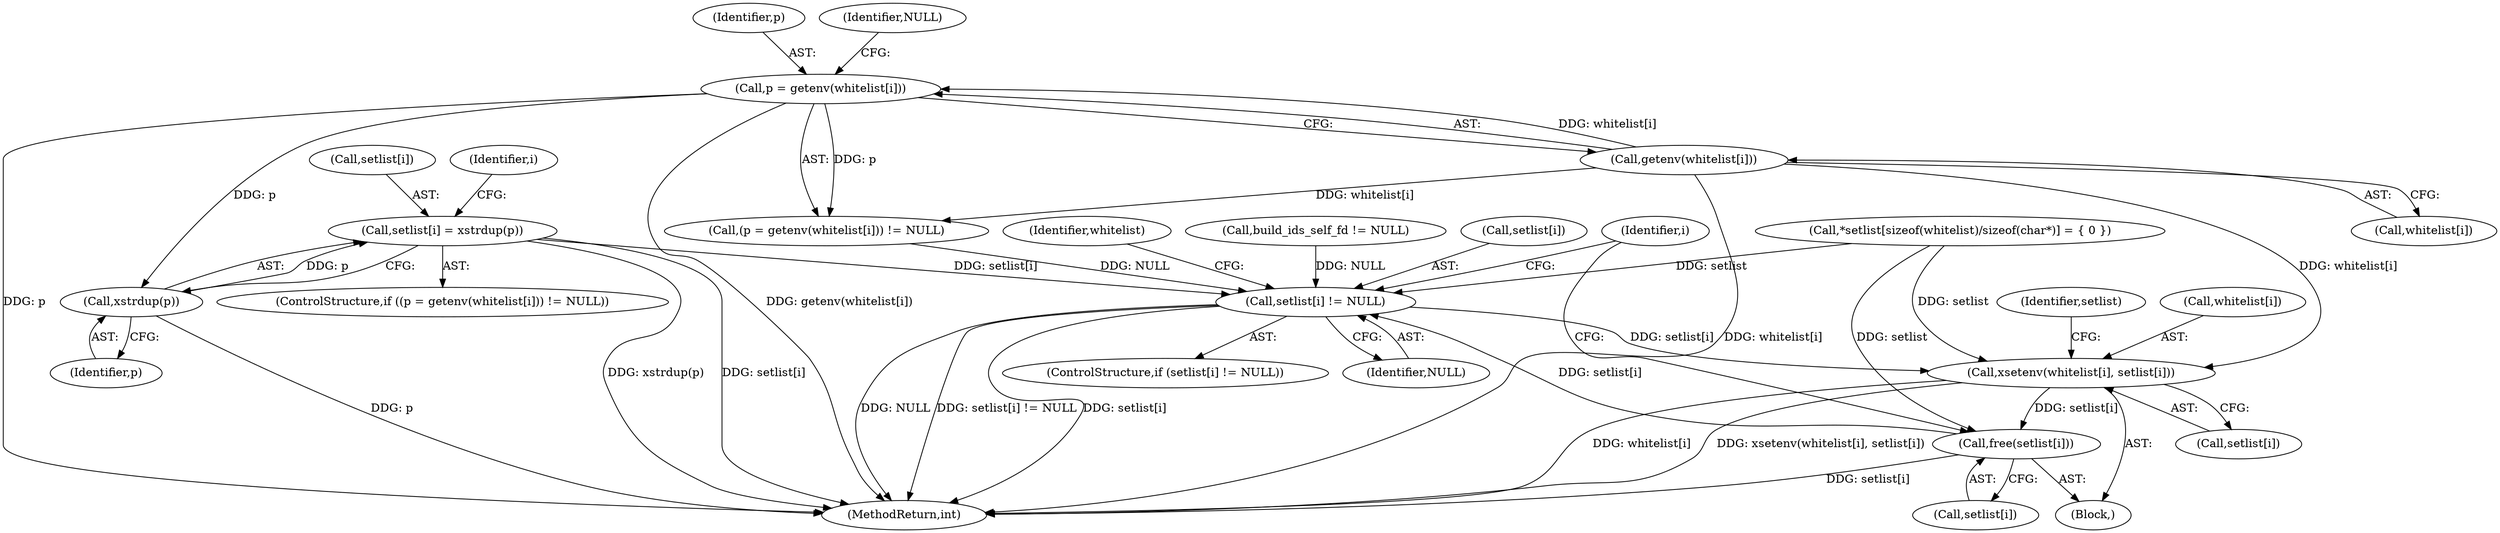 digraph "0_abrt_50ee8130fb4cd4ef1af7682a2c85dd99cb99424e@API" {
"1000393" [label="(Call,setlist[i] = xstrdup(p))"];
"1000397" [label="(Call,xstrdup(p))"];
"1000386" [label="(Call,p = getenv(whitelist[i]))"];
"1000388" [label="(Call,getenv(whitelist[i]))"];
"1000411" [label="(Call,setlist[i] != NULL)"];
"1000417" [label="(Call,xsetenv(whitelist[i], setlist[i]))"];
"1000424" [label="(Call,free(setlist[i]))"];
"1000368" [label="(Call,*setlist[sizeof(whitelist)/sizeof(char*)] = { 0 })"];
"1000416" [label="(Block,)"];
"1000387" [label="(Identifier,p)"];
"1000426" [label="(Identifier,setlist)"];
"1000394" [label="(Call,setlist[i])"];
"1000409" [label="(Identifier,i)"];
"1000398" [label="(Identifier,p)"];
"1000397" [label="(Call,xstrdup(p))"];
"1000389" [label="(Call,whitelist[i])"];
"1000419" [label="(Identifier,whitelist)"];
"1000411" [label="(Call,setlist[i] != NULL)"];
"1000383" [label="(Identifier,i)"];
"1000410" [label="(ControlStructure,if (setlist[i] != NULL))"];
"1000388" [label="(Call,getenv(whitelist[i]))"];
"1000425" [label="(Call,setlist[i])"];
"1000424" [label="(Call,free(setlist[i]))"];
"1000264" [label="(Call,build_ids_self_fd != NULL)"];
"1000386" [label="(Call,p = getenv(whitelist[i]))"];
"1000412" [label="(Call,setlist[i])"];
"1000392" [label="(Identifier,NULL)"];
"1000384" [label="(ControlStructure,if ((p = getenv(whitelist[i])) != NULL))"];
"1000385" [label="(Call,(p = getenv(whitelist[i])) != NULL)"];
"1000393" [label="(Call,setlist[i] = xstrdup(p))"];
"1000445" [label="(MethodReturn,int)"];
"1000417" [label="(Call,xsetenv(whitelist[i], setlist[i]))"];
"1000415" [label="(Identifier,NULL)"];
"1000421" [label="(Call,setlist[i])"];
"1000418" [label="(Call,whitelist[i])"];
"1000393" -> "1000384"  [label="AST: "];
"1000393" -> "1000397"  [label="CFG: "];
"1000394" -> "1000393"  [label="AST: "];
"1000397" -> "1000393"  [label="AST: "];
"1000383" -> "1000393"  [label="CFG: "];
"1000393" -> "1000445"  [label="DDG: xstrdup(p)"];
"1000393" -> "1000445"  [label="DDG: setlist[i]"];
"1000397" -> "1000393"  [label="DDG: p"];
"1000393" -> "1000411"  [label="DDG: setlist[i]"];
"1000397" -> "1000398"  [label="CFG: "];
"1000398" -> "1000397"  [label="AST: "];
"1000397" -> "1000445"  [label="DDG: p"];
"1000386" -> "1000397"  [label="DDG: p"];
"1000386" -> "1000385"  [label="AST: "];
"1000386" -> "1000388"  [label="CFG: "];
"1000387" -> "1000386"  [label="AST: "];
"1000388" -> "1000386"  [label="AST: "];
"1000392" -> "1000386"  [label="CFG: "];
"1000386" -> "1000445"  [label="DDG: getenv(whitelist[i])"];
"1000386" -> "1000445"  [label="DDG: p"];
"1000386" -> "1000385"  [label="DDG: p"];
"1000388" -> "1000386"  [label="DDG: whitelist[i]"];
"1000388" -> "1000389"  [label="CFG: "];
"1000389" -> "1000388"  [label="AST: "];
"1000388" -> "1000445"  [label="DDG: whitelist[i]"];
"1000388" -> "1000385"  [label="DDG: whitelist[i]"];
"1000388" -> "1000417"  [label="DDG: whitelist[i]"];
"1000411" -> "1000410"  [label="AST: "];
"1000411" -> "1000415"  [label="CFG: "];
"1000412" -> "1000411"  [label="AST: "];
"1000415" -> "1000411"  [label="AST: "];
"1000419" -> "1000411"  [label="CFG: "];
"1000409" -> "1000411"  [label="CFG: "];
"1000411" -> "1000445"  [label="DDG: setlist[i] != NULL"];
"1000411" -> "1000445"  [label="DDG: setlist[i]"];
"1000411" -> "1000445"  [label="DDG: NULL"];
"1000368" -> "1000411"  [label="DDG: setlist"];
"1000424" -> "1000411"  [label="DDG: setlist[i]"];
"1000385" -> "1000411"  [label="DDG: NULL"];
"1000264" -> "1000411"  [label="DDG: NULL"];
"1000411" -> "1000417"  [label="DDG: setlist[i]"];
"1000417" -> "1000416"  [label="AST: "];
"1000417" -> "1000421"  [label="CFG: "];
"1000418" -> "1000417"  [label="AST: "];
"1000421" -> "1000417"  [label="AST: "];
"1000426" -> "1000417"  [label="CFG: "];
"1000417" -> "1000445"  [label="DDG: whitelist[i]"];
"1000417" -> "1000445"  [label="DDG: xsetenv(whitelist[i], setlist[i])"];
"1000368" -> "1000417"  [label="DDG: setlist"];
"1000417" -> "1000424"  [label="DDG: setlist[i]"];
"1000424" -> "1000416"  [label="AST: "];
"1000424" -> "1000425"  [label="CFG: "];
"1000425" -> "1000424"  [label="AST: "];
"1000409" -> "1000424"  [label="CFG: "];
"1000424" -> "1000445"  [label="DDG: setlist[i]"];
"1000368" -> "1000424"  [label="DDG: setlist"];
}

